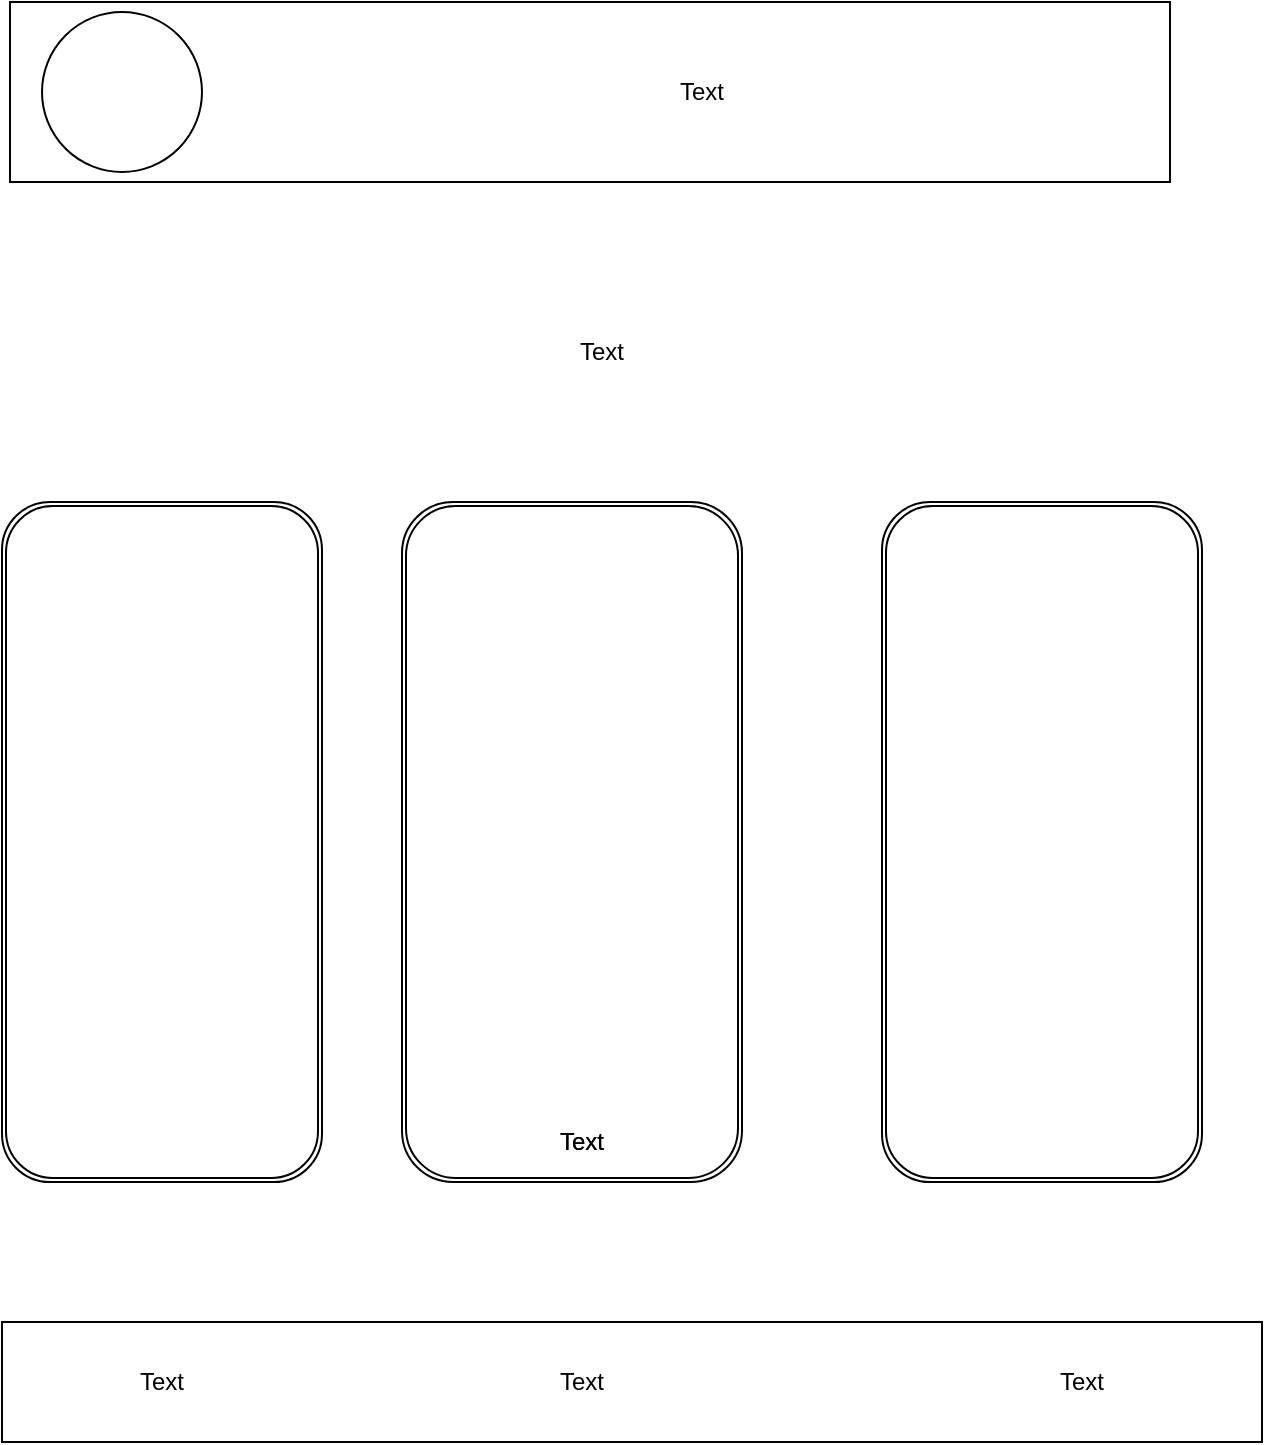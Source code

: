 <mxfile version="13.1.3">
    <diagram id="6hGFLwfOUW9BJ-s0fimq" name="Page-1">
        <mxGraphModel dx="1120" dy="792" grid="1" gridSize="10" guides="1" tooltips="1" connect="1" arrows="1" fold="1" page="1" pageScale="1" pageWidth="827" pageHeight="1169" math="0" shadow="0">
            <root>
                <mxCell id="0"/>
                <mxCell id="1" parent="0"/>
                <mxCell id="2" value="" style="rounded=0;whiteSpace=wrap;html=1;" parent="1" vertex="1">
                    <mxGeometry x="124" y="30" width="580" height="90" as="geometry"/>
                </mxCell>
                <mxCell id="6" value="" style="ellipse;whiteSpace=wrap;html=1;aspect=fixed;" vertex="1" parent="1">
                    <mxGeometry x="140" y="35" width="80" height="80" as="geometry"/>
                </mxCell>
                <mxCell id="9" value="Text" style="text;html=1;strokeColor=none;fillColor=none;align=center;verticalAlign=middle;whiteSpace=wrap;rounded=0;" vertex="1" parent="1">
                    <mxGeometry x="160" y="160" width="520" height="90" as="geometry"/>
                </mxCell>
                <mxCell id="10" value="Text" style="text;html=1;strokeColor=none;fillColor=none;align=center;verticalAlign=middle;whiteSpace=wrap;rounded=0;" vertex="1" parent="1">
                    <mxGeometry x="330" y="50" width="280" height="50" as="geometry"/>
                </mxCell>
                <mxCell id="11" value="" style="shape=ext;double=1;rounded=1;whiteSpace=wrap;html=1;direction=south;" vertex="1" parent="1">
                    <mxGeometry x="120" y="280" width="160" height="340" as="geometry"/>
                </mxCell>
                <mxCell id="12" value="" style="shape=ext;double=1;rounded=1;whiteSpace=wrap;html=1;direction=south;" vertex="1" parent="1">
                    <mxGeometry x="320" y="280" width="170" height="340" as="geometry"/>
                </mxCell>
                <mxCell id="13" value="" style="shape=ext;double=1;rounded=1;whiteSpace=wrap;html=1;direction=south;" vertex="1" parent="1">
                    <mxGeometry x="560" y="280" width="160" height="340" as="geometry"/>
                </mxCell>
                <mxCell id="14" value="" style="rounded=0;whiteSpace=wrap;html=1;" vertex="1" parent="1">
                    <mxGeometry x="120" y="690" width="630" height="60" as="geometry"/>
                </mxCell>
                <mxCell id="15" value="Text" style="text;html=1;strokeColor=none;fillColor=none;align=center;verticalAlign=middle;whiteSpace=wrap;rounded=0;" vertex="1" parent="1">
                    <mxGeometry x="390" y="590" width="40" height="20" as="geometry"/>
                </mxCell>
                <mxCell id="16" value="Text" style="text;html=1;strokeColor=none;fillColor=none;align=center;verticalAlign=middle;whiteSpace=wrap;rounded=0;" vertex="1" parent="1">
                    <mxGeometry x="390" y="590" width="40" height="20" as="geometry"/>
                </mxCell>
                <mxCell id="17" value="Text" style="text;html=1;strokeColor=none;fillColor=none;align=center;verticalAlign=middle;whiteSpace=wrap;rounded=0;" vertex="1" parent="1">
                    <mxGeometry x="130" y="710" width="140" height="20" as="geometry"/>
                </mxCell>
                <mxCell id="18" value="Text" style="text;html=1;strokeColor=none;fillColor=none;align=center;verticalAlign=middle;whiteSpace=wrap;rounded=0;" vertex="1" parent="1">
                    <mxGeometry x="340" y="710" width="140" height="20" as="geometry"/>
                </mxCell>
                <mxCell id="19" value="Text" style="text;html=1;strokeColor=none;fillColor=none;align=center;verticalAlign=middle;whiteSpace=wrap;rounded=0;" vertex="1" parent="1">
                    <mxGeometry x="590" y="710" width="140" height="20" as="geometry"/>
                </mxCell>
            </root>
        </mxGraphModel>
    </diagram>
</mxfile>